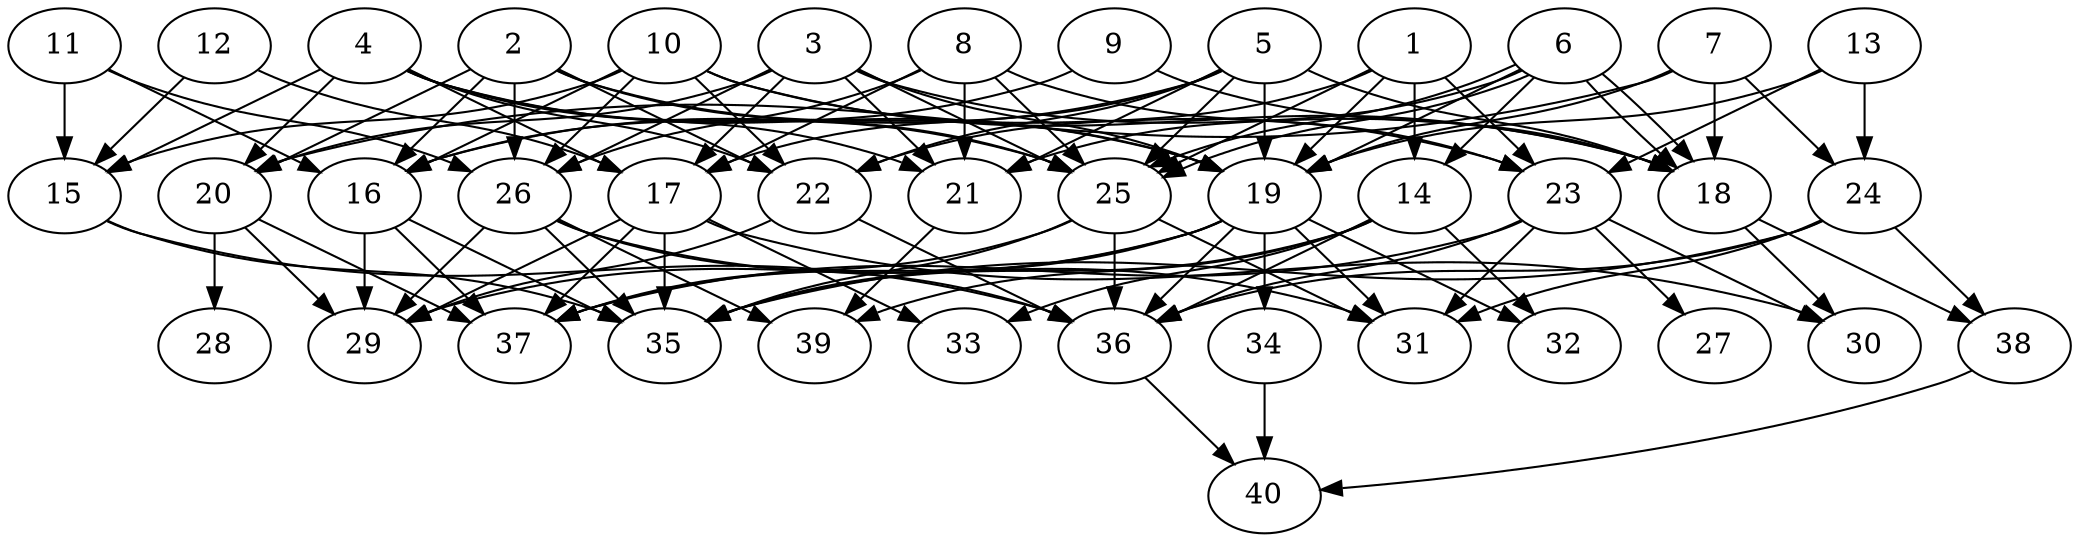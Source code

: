 // DAG automatically generated by daggen at Thu Oct  3 14:06:49 2019
// ./daggen --dot -n 40 --ccr 0.4 --fat 0.7 --regular 0.9 --density 0.6 --mindata 5242880 --maxdata 52428800 
digraph G {
  1 [size="81963520", alpha="0.08", expect_size="32785408"] 
  1 -> 14 [size ="32785408"]
  1 -> 19 [size ="32785408"]
  1 -> 22 [size ="32785408"]
  1 -> 23 [size ="32785408"]
  1 -> 25 [size ="32785408"]
  2 [size="127672320", alpha="0.09", expect_size="51068928"] 
  2 -> 16 [size ="51068928"]
  2 -> 19 [size ="51068928"]
  2 -> 20 [size ="51068928"]
  2 -> 22 [size ="51068928"]
  2 -> 25 [size ="51068928"]
  2 -> 26 [size ="51068928"]
  3 [size="111756800", alpha="0.01", expect_size="44702720"] 
  3 -> 17 [size ="44702720"]
  3 -> 18 [size ="44702720"]
  3 -> 19 [size ="44702720"]
  3 -> 20 [size ="44702720"]
  3 -> 21 [size ="44702720"]
  3 -> 25 [size ="44702720"]
  3 -> 26 [size ="44702720"]
  4 [size="17848320", alpha="0.03", expect_size="7139328"] 
  4 -> 15 [size ="7139328"]
  4 -> 17 [size ="7139328"]
  4 -> 19 [size ="7139328"]
  4 -> 20 [size ="7139328"]
  4 -> 21 [size ="7139328"]
  4 -> 22 [size ="7139328"]
  4 -> 25 [size ="7139328"]
  5 [size="128924160", alpha="0.10", expect_size="51569664"] 
  5 -> 16 [size ="51569664"]
  5 -> 17 [size ="51569664"]
  5 -> 18 [size ="51569664"]
  5 -> 19 [size ="51569664"]
  5 -> 21 [size ="51569664"]
  5 -> 22 [size ="51569664"]
  5 -> 25 [size ="51569664"]
  6 [size="80762880", alpha="0.05", expect_size="32305152"] 
  6 -> 14 [size ="32305152"]
  6 -> 18 [size ="32305152"]
  6 -> 18 [size ="32305152"]
  6 -> 19 [size ="32305152"]
  6 -> 21 [size ="32305152"]
  6 -> 25 [size ="32305152"]
  6 -> 25 [size ="32305152"]
  7 [size="20034560", alpha="0.12", expect_size="8013824"] 
  7 -> 18 [size ="8013824"]
  7 -> 19 [size ="8013824"]
  7 -> 20 [size ="8013824"]
  7 -> 24 [size ="8013824"]
  8 [size="36531200", alpha="0.01", expect_size="14612480"] 
  8 -> 17 [size ="14612480"]
  8 -> 21 [size ="14612480"]
  8 -> 23 [size ="14612480"]
  8 -> 25 [size ="14612480"]
  8 -> 26 [size ="14612480"]
  9 [size="62251520", alpha="0.08", expect_size="24900608"] 
  9 -> 16 [size ="24900608"]
  9 -> 18 [size ="24900608"]
  10 [size="44055040", alpha="0.19", expect_size="17622016"] 
  10 -> 15 [size ="17622016"]
  10 -> 16 [size ="17622016"]
  10 -> 18 [size ="17622016"]
  10 -> 22 [size ="17622016"]
  10 -> 23 [size ="17622016"]
  10 -> 26 [size ="17622016"]
  11 [size="40614400", alpha="0.12", expect_size="16245760"] 
  11 -> 15 [size ="16245760"]
  11 -> 16 [size ="16245760"]
  11 -> 26 [size ="16245760"]
  12 [size="90680320", alpha="0.13", expect_size="36272128"] 
  12 -> 15 [size ="36272128"]
  12 -> 17 [size ="36272128"]
  13 [size="25566720", alpha="0.04", expect_size="10226688"] 
  13 -> 19 [size ="10226688"]
  13 -> 23 [size ="10226688"]
  13 -> 24 [size ="10226688"]
  14 [size="32455680", alpha="0.14", expect_size="12982272"] 
  14 -> 32 [size ="12982272"]
  14 -> 33 [size ="12982272"]
  14 -> 35 [size ="12982272"]
  14 -> 36 [size ="12982272"]
  14 -> 39 [size ="12982272"]
  15 [size="51041280", alpha="0.12", expect_size="20416512"] 
  15 -> 35 [size ="20416512"]
  15 -> 36 [size ="20416512"]
  16 [size="107965440", alpha="0.19", expect_size="43186176"] 
  16 -> 29 [size ="43186176"]
  16 -> 35 [size ="43186176"]
  16 -> 37 [size ="43186176"]
  17 [size="18242560", alpha="0.06", expect_size="7297024"] 
  17 -> 29 [size ="7297024"]
  17 -> 30 [size ="7297024"]
  17 -> 33 [size ="7297024"]
  17 -> 35 [size ="7297024"]
  17 -> 37 [size ="7297024"]
  18 [size="86538240", alpha="0.06", expect_size="34615296"] 
  18 -> 30 [size ="34615296"]
  18 -> 38 [size ="34615296"]
  19 [size="94384640", alpha="0.19", expect_size="37753856"] 
  19 -> 29 [size ="37753856"]
  19 -> 31 [size ="37753856"]
  19 -> 32 [size ="37753856"]
  19 -> 34 [size ="37753856"]
  19 -> 35 [size ="37753856"]
  19 -> 36 [size ="37753856"]
  19 -> 37 [size ="37753856"]
  20 [size="26019840", alpha="0.05", expect_size="10407936"] 
  20 -> 28 [size ="10407936"]
  20 -> 29 [size ="10407936"]
  20 -> 37 [size ="10407936"]
  21 [size="17469440", alpha="0.03", expect_size="6987776"] 
  21 -> 39 [size ="6987776"]
  22 [size="86510080", alpha="0.00", expect_size="34604032"] 
  22 -> 29 [size ="34604032"]
  22 -> 36 [size ="34604032"]
  23 [size="43653120", alpha="0.15", expect_size="17461248"] 
  23 -> 27 [size ="17461248"]
  23 -> 30 [size ="17461248"]
  23 -> 31 [size ="17461248"]
  23 -> 36 [size ="17461248"]
  23 -> 37 [size ="17461248"]
  24 [size="67653120", alpha="0.09", expect_size="27061248"] 
  24 -> 31 [size ="27061248"]
  24 -> 35 [size ="27061248"]
  24 -> 36 [size ="27061248"]
  24 -> 38 [size ="27061248"]
  25 [size="33290240", alpha="0.04", expect_size="13316096"] 
  25 -> 31 [size ="13316096"]
  25 -> 35 [size ="13316096"]
  25 -> 36 [size ="13316096"]
  25 -> 37 [size ="13316096"]
  26 [size="103531520", alpha="0.10", expect_size="41412608"] 
  26 -> 29 [size ="41412608"]
  26 -> 31 [size ="41412608"]
  26 -> 35 [size ="41412608"]
  26 -> 36 [size ="41412608"]
  26 -> 39 [size ="41412608"]
  27 [size="96294400", alpha="0.17", expect_size="38517760"] 
  28 [size="15992320", alpha="0.09", expect_size="6396928"] 
  29 [size="52377600", alpha="0.08", expect_size="20951040"] 
  30 [size="43834880", alpha="0.13", expect_size="17533952"] 
  31 [size="72683520", alpha="0.02", expect_size="29073408"] 
  32 [size="89809920", alpha="0.05", expect_size="35923968"] 
  33 [size="91819520", alpha="0.10", expect_size="36727808"] 
  34 [size="59392000", alpha="0.18", expect_size="23756800"] 
  34 -> 40 [size ="23756800"]
  35 [size="115240960", alpha="0.12", expect_size="46096384"] 
  36 [size="21286400", alpha="0.03", expect_size="8514560"] 
  36 -> 40 [size ="8514560"]
  37 [size="81116160", alpha="0.14", expect_size="32446464"] 
  38 [size="65725440", alpha="0.18", expect_size="26290176"] 
  38 -> 40 [size ="26290176"]
  39 [size="116508160", alpha="0.16", expect_size="46603264"] 
  40 [size="46679040", alpha="0.15", expect_size="18671616"] 
}
